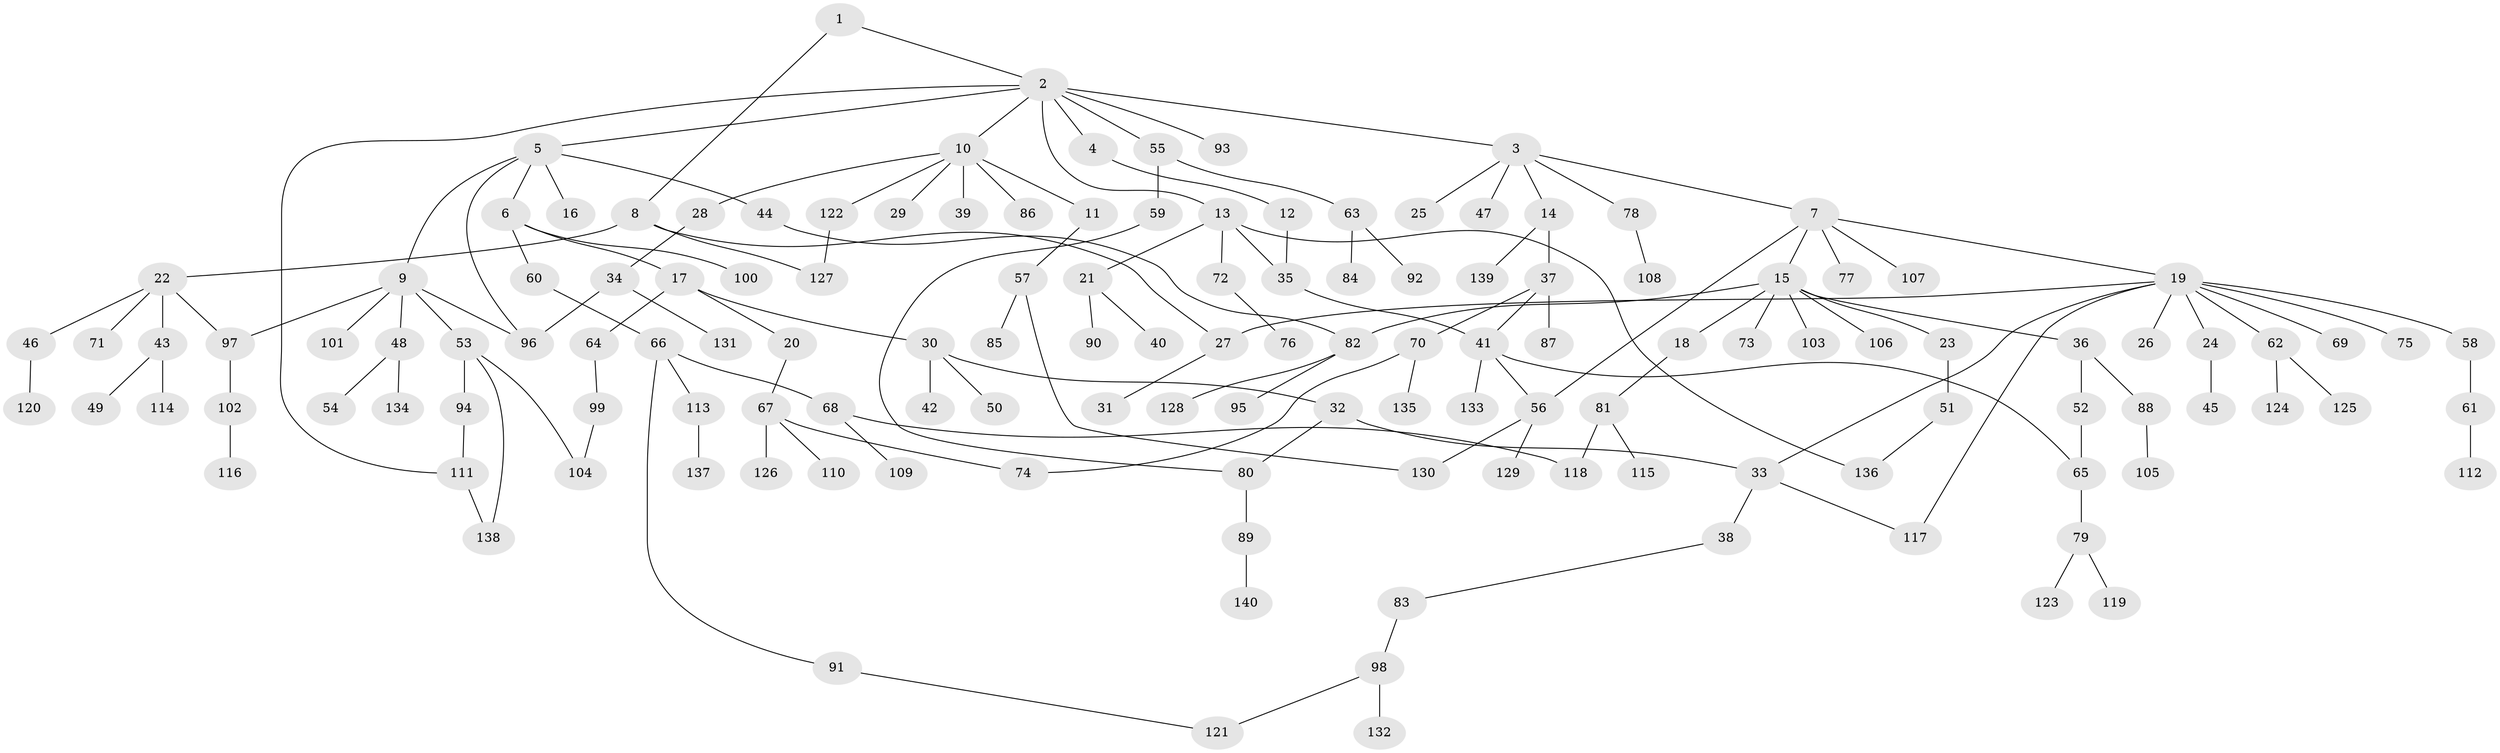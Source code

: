 // Generated by graph-tools (version 1.1) at 2025/13/03/09/25 04:13:17]
// undirected, 140 vertices, 160 edges
graph export_dot {
graph [start="1"]
  node [color=gray90,style=filled];
  1;
  2;
  3;
  4;
  5;
  6;
  7;
  8;
  9;
  10;
  11;
  12;
  13;
  14;
  15;
  16;
  17;
  18;
  19;
  20;
  21;
  22;
  23;
  24;
  25;
  26;
  27;
  28;
  29;
  30;
  31;
  32;
  33;
  34;
  35;
  36;
  37;
  38;
  39;
  40;
  41;
  42;
  43;
  44;
  45;
  46;
  47;
  48;
  49;
  50;
  51;
  52;
  53;
  54;
  55;
  56;
  57;
  58;
  59;
  60;
  61;
  62;
  63;
  64;
  65;
  66;
  67;
  68;
  69;
  70;
  71;
  72;
  73;
  74;
  75;
  76;
  77;
  78;
  79;
  80;
  81;
  82;
  83;
  84;
  85;
  86;
  87;
  88;
  89;
  90;
  91;
  92;
  93;
  94;
  95;
  96;
  97;
  98;
  99;
  100;
  101;
  102;
  103;
  104;
  105;
  106;
  107;
  108;
  109;
  110;
  111;
  112;
  113;
  114;
  115;
  116;
  117;
  118;
  119;
  120;
  121;
  122;
  123;
  124;
  125;
  126;
  127;
  128;
  129;
  130;
  131;
  132;
  133;
  134;
  135;
  136;
  137;
  138;
  139;
  140;
  1 -- 2;
  1 -- 8;
  2 -- 3;
  2 -- 4;
  2 -- 5;
  2 -- 10;
  2 -- 13;
  2 -- 55;
  2 -- 93;
  2 -- 111;
  3 -- 7;
  3 -- 14;
  3 -- 25;
  3 -- 47;
  3 -- 78;
  4 -- 12;
  5 -- 6;
  5 -- 9;
  5 -- 16;
  5 -- 44;
  5 -- 96;
  6 -- 17;
  6 -- 60;
  6 -- 100;
  7 -- 15;
  7 -- 19;
  7 -- 77;
  7 -- 107;
  7 -- 56;
  8 -- 22;
  8 -- 27;
  8 -- 127;
  9 -- 48;
  9 -- 53;
  9 -- 96;
  9 -- 101;
  9 -- 97;
  10 -- 11;
  10 -- 28;
  10 -- 29;
  10 -- 39;
  10 -- 86;
  10 -- 122;
  11 -- 57;
  12 -- 35;
  13 -- 21;
  13 -- 72;
  13 -- 136;
  13 -- 35;
  14 -- 37;
  14 -- 139;
  15 -- 18;
  15 -- 23;
  15 -- 36;
  15 -- 73;
  15 -- 103;
  15 -- 106;
  15 -- 82;
  17 -- 20;
  17 -- 30;
  17 -- 64;
  18 -- 81;
  19 -- 24;
  19 -- 26;
  19 -- 33;
  19 -- 58;
  19 -- 62;
  19 -- 69;
  19 -- 75;
  19 -- 27;
  19 -- 117;
  20 -- 67;
  21 -- 40;
  21 -- 90;
  22 -- 43;
  22 -- 46;
  22 -- 71;
  22 -- 97;
  23 -- 51;
  24 -- 45;
  27 -- 31;
  28 -- 34;
  30 -- 32;
  30 -- 42;
  30 -- 50;
  32 -- 80;
  32 -- 33;
  33 -- 38;
  33 -- 117;
  34 -- 131;
  34 -- 96;
  35 -- 41;
  36 -- 52;
  36 -- 88;
  37 -- 70;
  37 -- 87;
  37 -- 41;
  38 -- 83;
  41 -- 56;
  41 -- 65;
  41 -- 133;
  43 -- 49;
  43 -- 114;
  44 -- 82;
  46 -- 120;
  48 -- 54;
  48 -- 134;
  51 -- 136;
  52 -- 65;
  53 -- 94;
  53 -- 104;
  53 -- 138;
  55 -- 59;
  55 -- 63;
  56 -- 129;
  56 -- 130;
  57 -- 85;
  57 -- 130;
  58 -- 61;
  59 -- 80;
  60 -- 66;
  61 -- 112;
  62 -- 124;
  62 -- 125;
  63 -- 84;
  63 -- 92;
  64 -- 99;
  65 -- 79;
  66 -- 68;
  66 -- 91;
  66 -- 113;
  67 -- 110;
  67 -- 126;
  67 -- 74;
  68 -- 109;
  68 -- 118;
  70 -- 74;
  70 -- 135;
  72 -- 76;
  78 -- 108;
  79 -- 119;
  79 -- 123;
  80 -- 89;
  81 -- 115;
  81 -- 118;
  82 -- 95;
  82 -- 128;
  83 -- 98;
  88 -- 105;
  89 -- 140;
  91 -- 121;
  94 -- 111;
  97 -- 102;
  98 -- 121;
  98 -- 132;
  99 -- 104;
  102 -- 116;
  111 -- 138;
  113 -- 137;
  122 -- 127;
}
